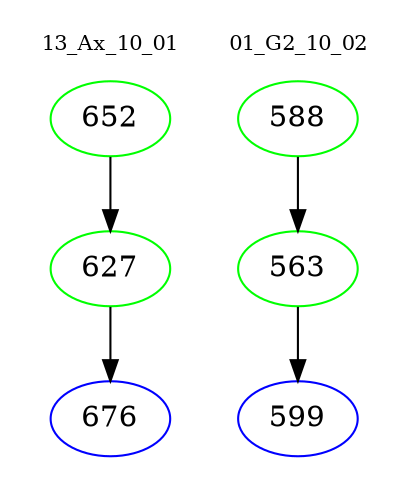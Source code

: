 digraph{
subgraph cluster_0 {
color = white
label = "13_Ax_10_01";
fontsize=10;
T0_652 [label="652", color="green"]
T0_652 -> T0_627 [color="black"]
T0_627 [label="627", color="green"]
T0_627 -> T0_676 [color="black"]
T0_676 [label="676", color="blue"]
}
subgraph cluster_1 {
color = white
label = "01_G2_10_02";
fontsize=10;
T1_588 [label="588", color="green"]
T1_588 -> T1_563 [color="black"]
T1_563 [label="563", color="green"]
T1_563 -> T1_599 [color="black"]
T1_599 [label="599", color="blue"]
}
}

